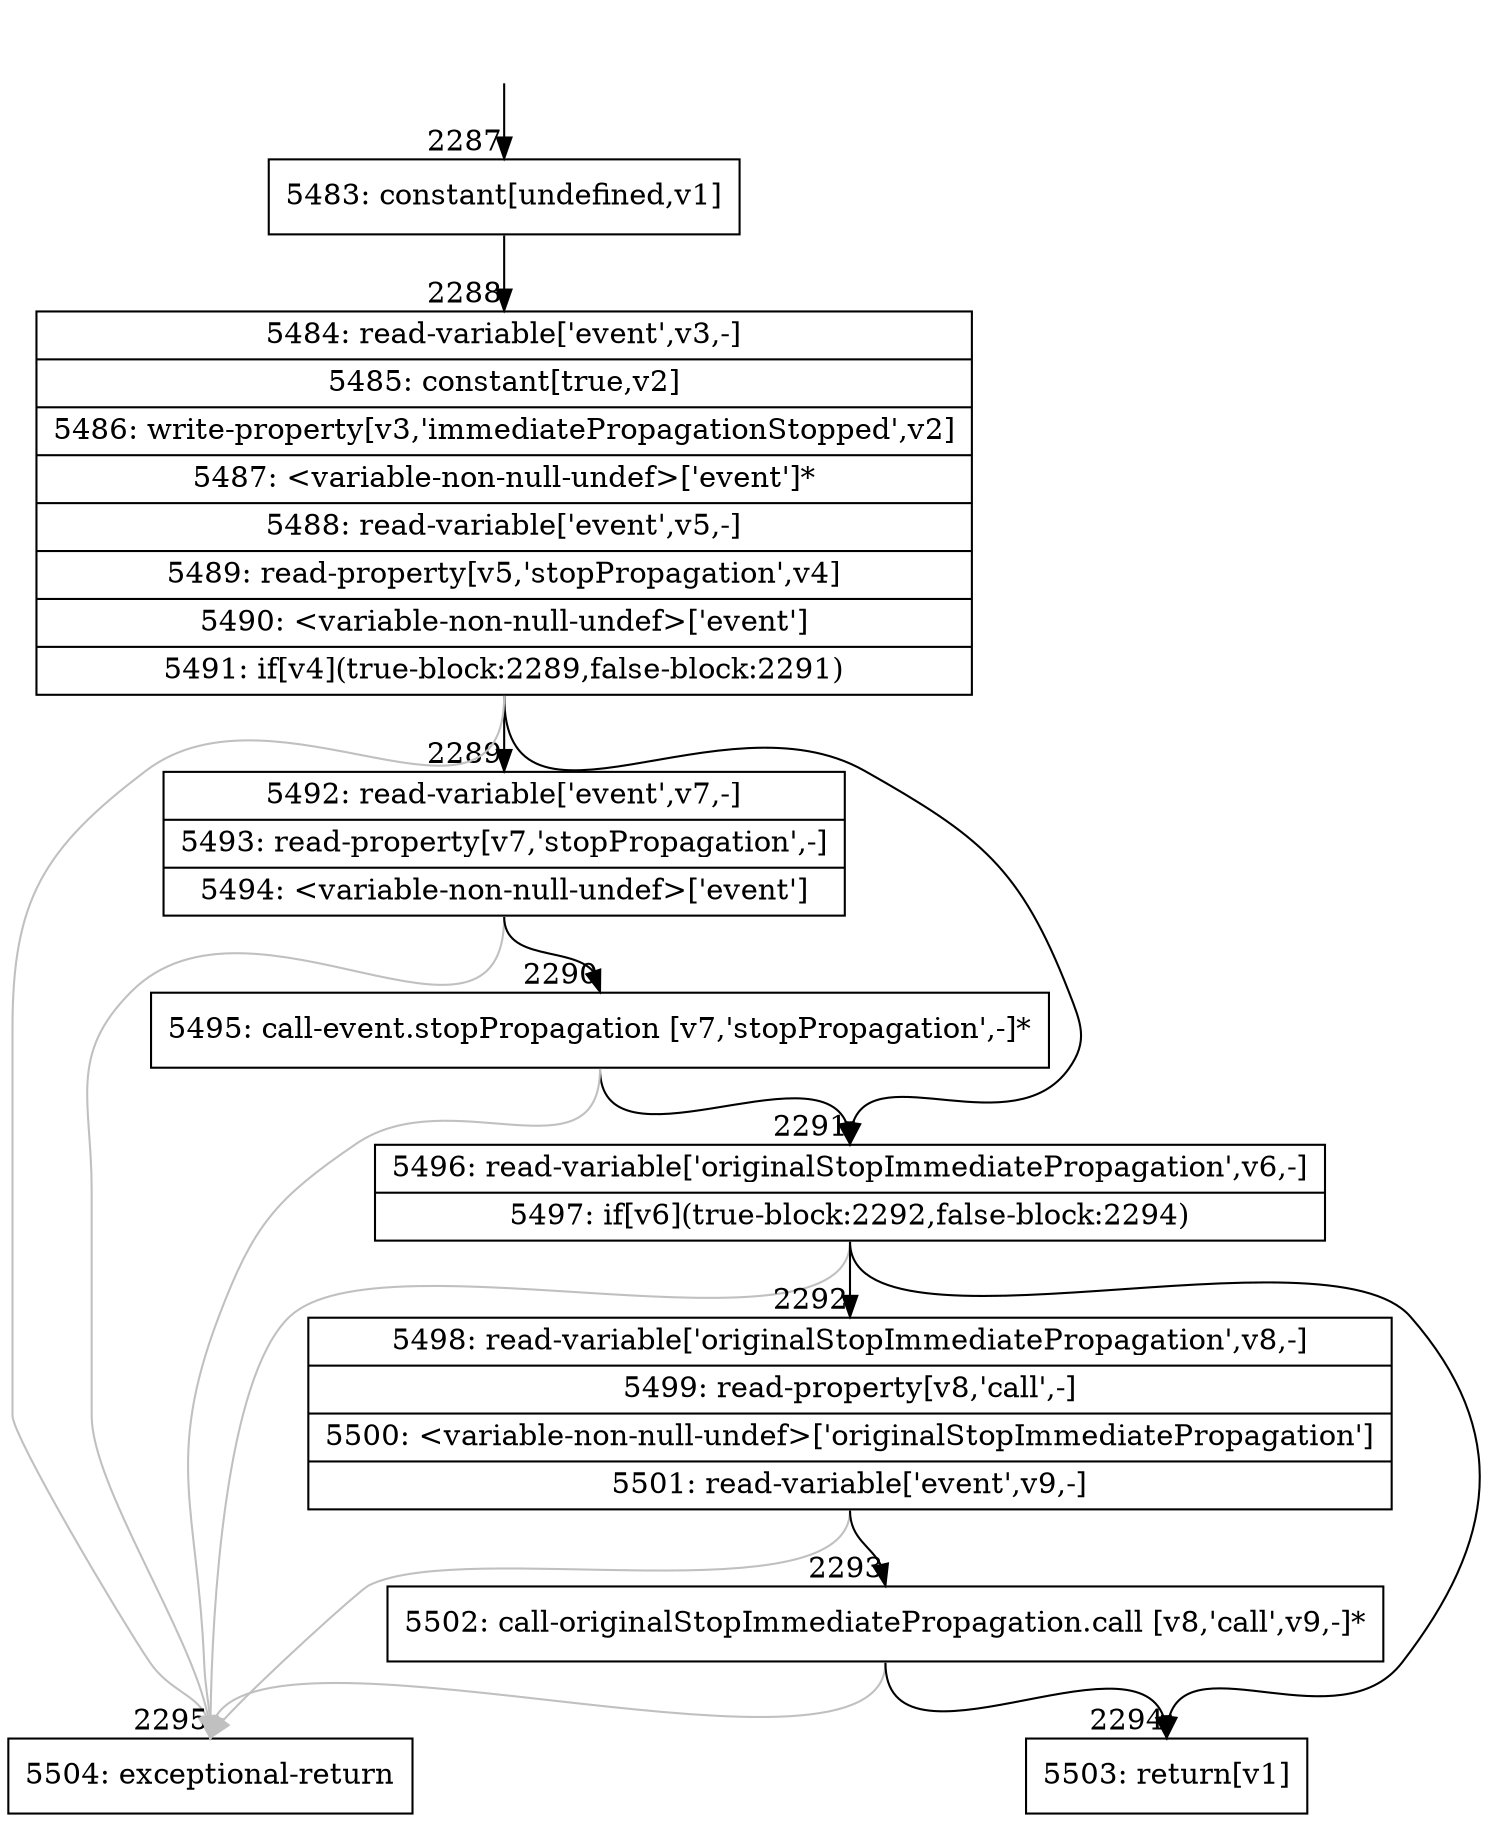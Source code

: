 digraph {
rankdir="TD"
BB_entry177[shape=none,label=""];
BB_entry177 -> BB2287 [tailport=s, headport=n, headlabel="    2287"]
BB2287 [shape=record label="{5483: constant[undefined,v1]}" ] 
BB2287 -> BB2288 [tailport=s, headport=n, headlabel="      2288"]
BB2288 [shape=record label="{5484: read-variable['event',v3,-]|5485: constant[true,v2]|5486: write-property[v3,'immediatePropagationStopped',v2]|5487: \<variable-non-null-undef\>['event']*|5488: read-variable['event',v5,-]|5489: read-property[v5,'stopPropagation',v4]|5490: \<variable-non-null-undef\>['event']|5491: if[v4](true-block:2289,false-block:2291)}" ] 
BB2288 -> BB2289 [tailport=s, headport=n, headlabel="      2289"]
BB2288 -> BB2291 [tailport=s, headport=n, headlabel="      2291"]
BB2288 -> BB2295 [tailport=s, headport=n, color=gray, headlabel="      2295"]
BB2289 [shape=record label="{5492: read-variable['event',v7,-]|5493: read-property[v7,'stopPropagation',-]|5494: \<variable-non-null-undef\>['event']}" ] 
BB2289 -> BB2290 [tailport=s, headport=n, headlabel="      2290"]
BB2289 -> BB2295 [tailport=s, headport=n, color=gray]
BB2290 [shape=record label="{5495: call-event.stopPropagation [v7,'stopPropagation',-]*}" ] 
BB2290 -> BB2291 [tailport=s, headport=n]
BB2290 -> BB2295 [tailport=s, headport=n, color=gray]
BB2291 [shape=record label="{5496: read-variable['originalStopImmediatePropagation',v6,-]|5497: if[v6](true-block:2292,false-block:2294)}" ] 
BB2291 -> BB2292 [tailport=s, headport=n, headlabel="      2292"]
BB2291 -> BB2294 [tailport=s, headport=n, headlabel="      2294"]
BB2291 -> BB2295 [tailport=s, headport=n, color=gray]
BB2292 [shape=record label="{5498: read-variable['originalStopImmediatePropagation',v8,-]|5499: read-property[v8,'call',-]|5500: \<variable-non-null-undef\>['originalStopImmediatePropagation']|5501: read-variable['event',v9,-]}" ] 
BB2292 -> BB2293 [tailport=s, headport=n, headlabel="      2293"]
BB2292 -> BB2295 [tailport=s, headport=n, color=gray]
BB2293 [shape=record label="{5502: call-originalStopImmediatePropagation.call [v8,'call',v9,-]*}" ] 
BB2293 -> BB2294 [tailport=s, headport=n]
BB2293 -> BB2295 [tailport=s, headport=n, color=gray]
BB2294 [shape=record label="{5503: return[v1]}" ] 
BB2295 [shape=record label="{5504: exceptional-return}" ] 
//#$~ 3257
}
